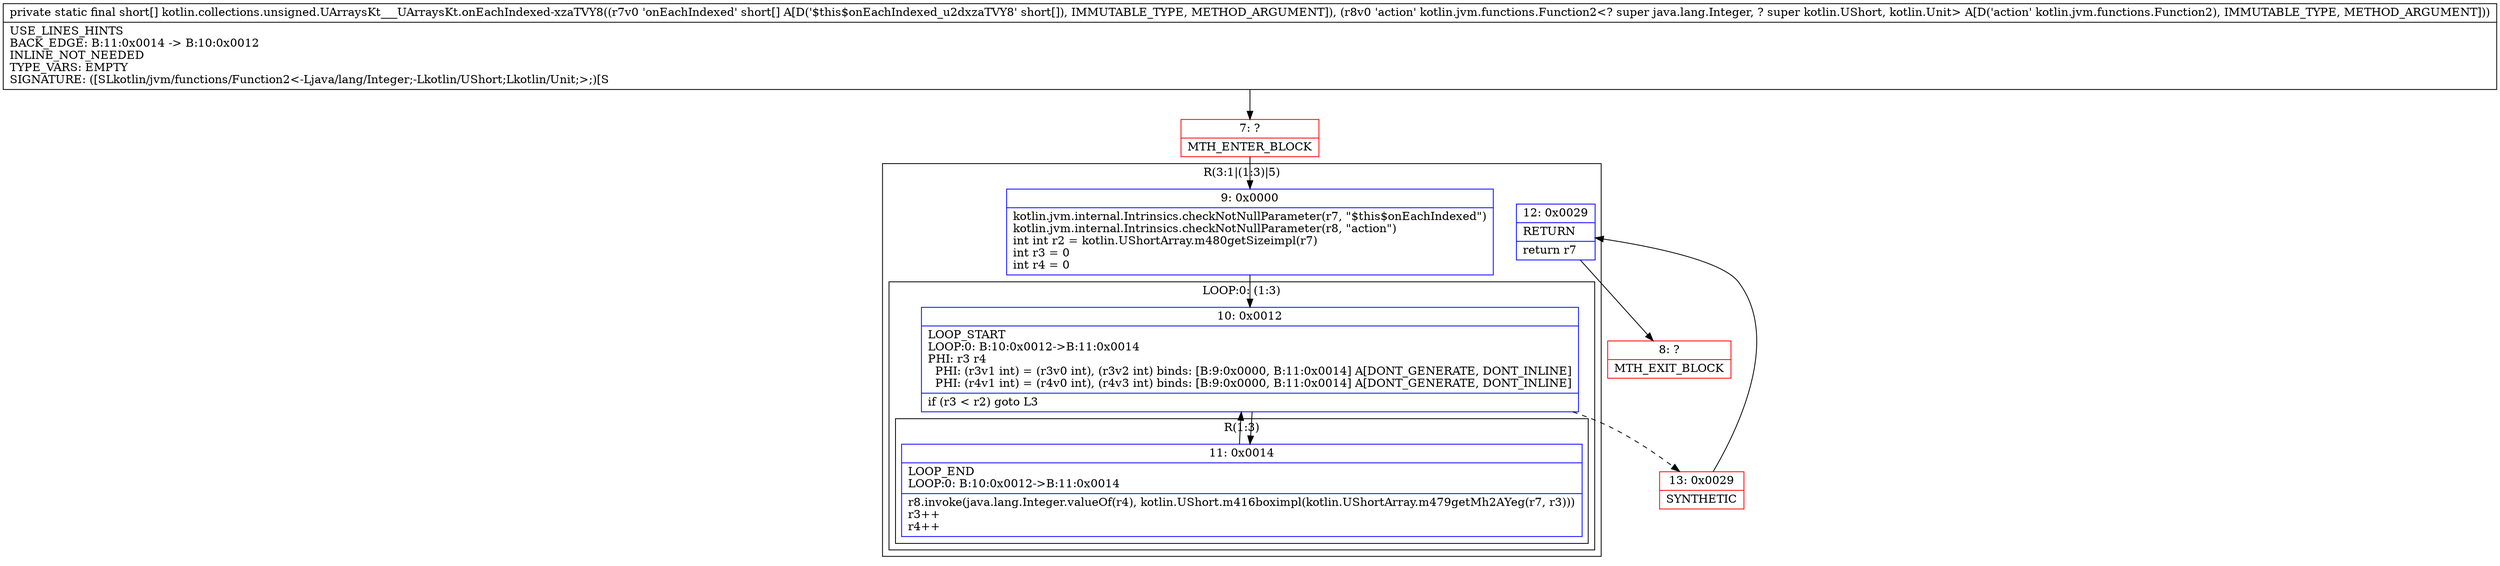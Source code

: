digraph "CFG forkotlin.collections.unsigned.UArraysKt___UArraysKt.onEachIndexed\-xzaTVY8([SLkotlin\/jvm\/functions\/Function2;)[S" {
subgraph cluster_Region_242689704 {
label = "R(3:1|(1:3)|5)";
node [shape=record,color=blue];
Node_9 [shape=record,label="{9\:\ 0x0000|kotlin.jvm.internal.Intrinsics.checkNotNullParameter(r7, \"$this$onEachIndexed\")\lkotlin.jvm.internal.Intrinsics.checkNotNullParameter(r8, \"action\")\lint int r2 = kotlin.UShortArray.m480getSizeimpl(r7)\lint r3 = 0\lint r4 = 0\l}"];
subgraph cluster_LoopRegion_617697051 {
label = "LOOP:0: (1:3)";
node [shape=record,color=blue];
Node_10 [shape=record,label="{10\:\ 0x0012|LOOP_START\lLOOP:0: B:10:0x0012\-\>B:11:0x0014\lPHI: r3 r4 \l  PHI: (r3v1 int) = (r3v0 int), (r3v2 int) binds: [B:9:0x0000, B:11:0x0014] A[DONT_GENERATE, DONT_INLINE]\l  PHI: (r4v1 int) = (r4v0 int), (r4v3 int) binds: [B:9:0x0000, B:11:0x0014] A[DONT_GENERATE, DONT_INLINE]\l|if (r3 \< r2) goto L3\l}"];
subgraph cluster_Region_1945718824 {
label = "R(1:3)";
node [shape=record,color=blue];
Node_11 [shape=record,label="{11\:\ 0x0014|LOOP_END\lLOOP:0: B:10:0x0012\-\>B:11:0x0014\l|r8.invoke(java.lang.Integer.valueOf(r4), kotlin.UShort.m416boximpl(kotlin.UShortArray.m479getMh2AYeg(r7, r3)))\lr3++\lr4++\l}"];
}
}
Node_12 [shape=record,label="{12\:\ 0x0029|RETURN\l|return r7\l}"];
}
Node_7 [shape=record,color=red,label="{7\:\ ?|MTH_ENTER_BLOCK\l}"];
Node_13 [shape=record,color=red,label="{13\:\ 0x0029|SYNTHETIC\l}"];
Node_8 [shape=record,color=red,label="{8\:\ ?|MTH_EXIT_BLOCK\l}"];
MethodNode[shape=record,label="{private static final short[] kotlin.collections.unsigned.UArraysKt___UArraysKt.onEachIndexed\-xzaTVY8((r7v0 'onEachIndexed' short[] A[D('$this$onEachIndexed_u2dxzaTVY8' short[]), IMMUTABLE_TYPE, METHOD_ARGUMENT]), (r8v0 'action' kotlin.jvm.functions.Function2\<? super java.lang.Integer, ? super kotlin.UShort, kotlin.Unit\> A[D('action' kotlin.jvm.functions.Function2), IMMUTABLE_TYPE, METHOD_ARGUMENT]))  | USE_LINES_HINTS\lBACK_EDGE: B:11:0x0014 \-\> B:10:0x0012\lINLINE_NOT_NEEDED\lTYPE_VARS: EMPTY\lSIGNATURE: ([SLkotlin\/jvm\/functions\/Function2\<\-Ljava\/lang\/Integer;\-Lkotlin\/UShort;Lkotlin\/Unit;\>;)[S\l}"];
MethodNode -> Node_7;Node_9 -> Node_10;
Node_10 -> Node_11;
Node_10 -> Node_13[style=dashed];
Node_11 -> Node_10;
Node_12 -> Node_8;
Node_7 -> Node_9;
Node_13 -> Node_12;
}

